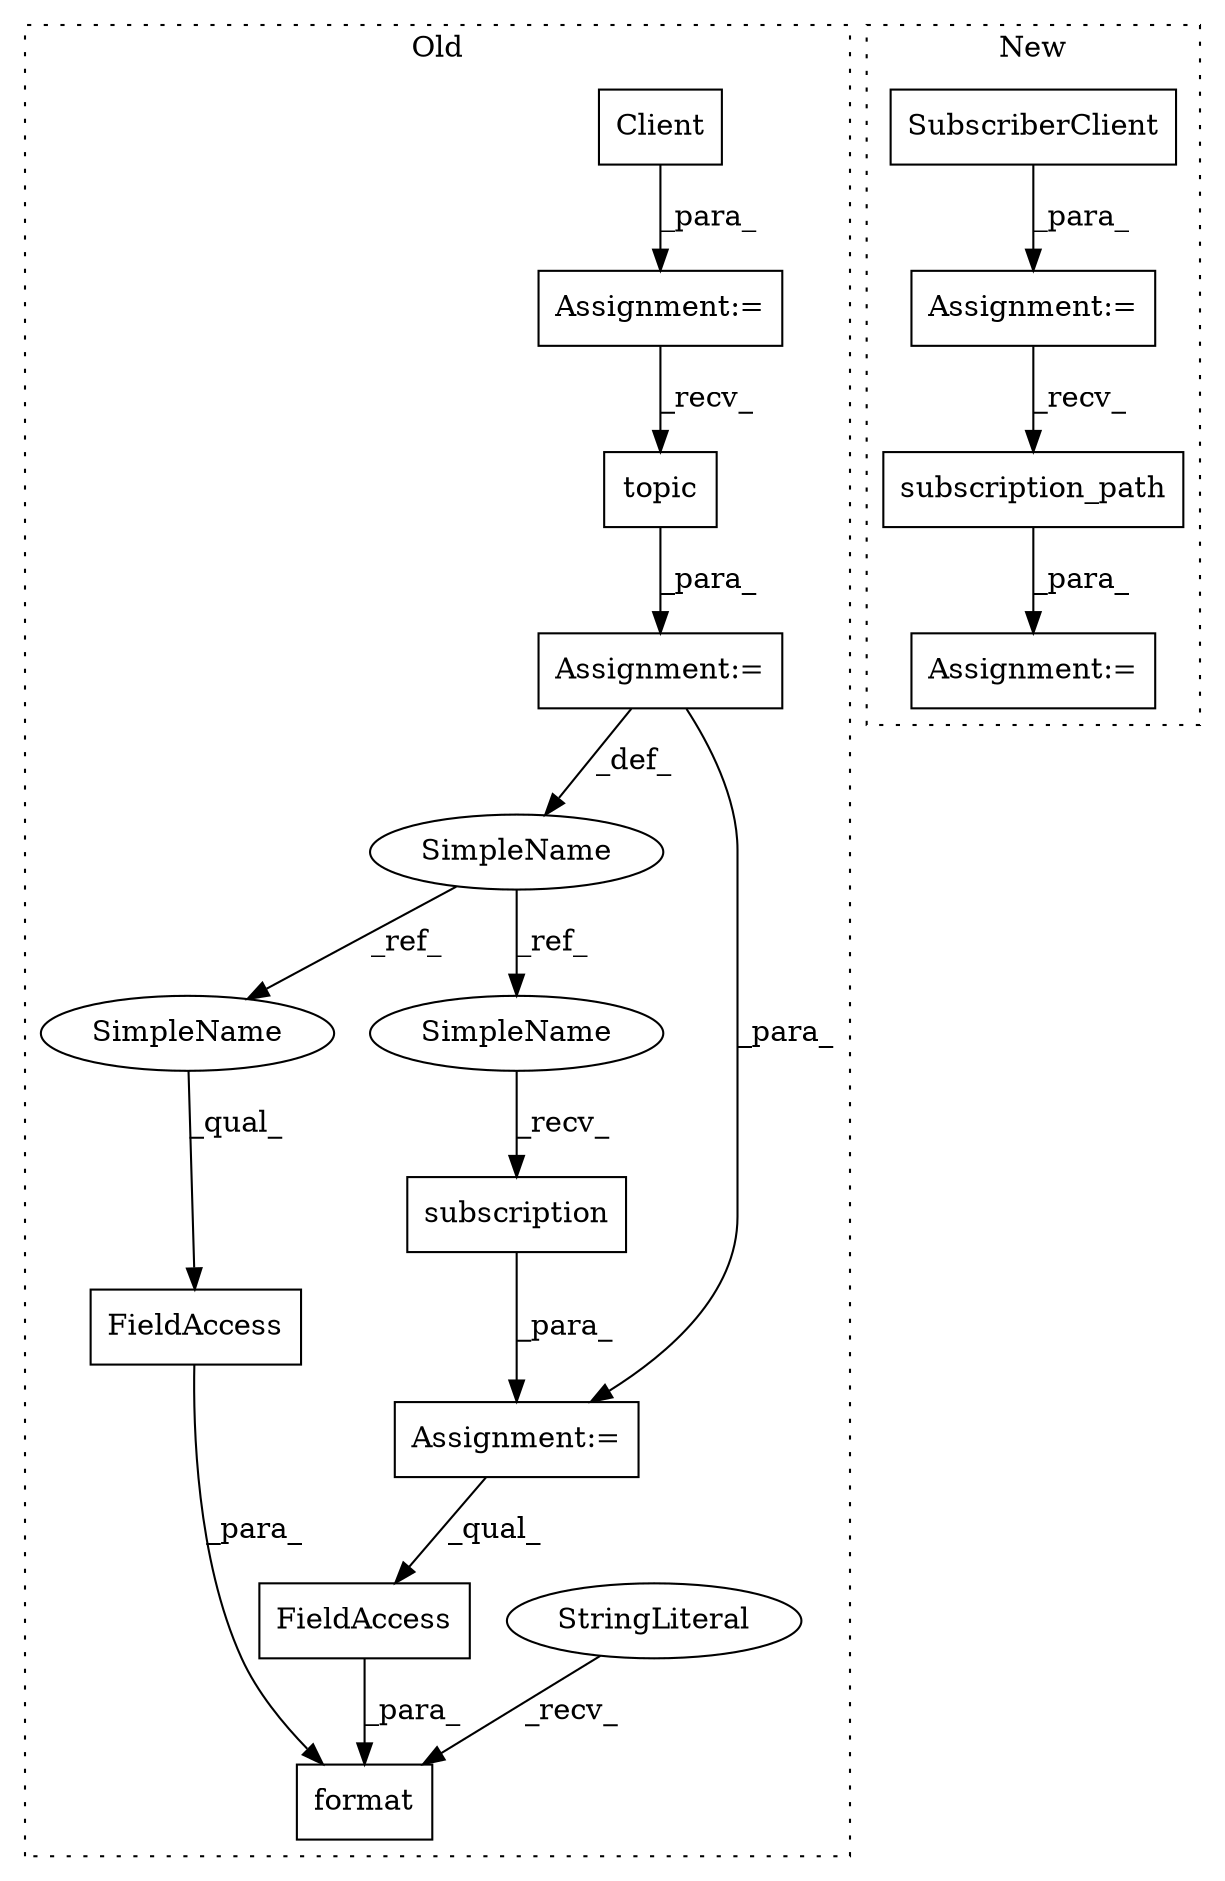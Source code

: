digraph G {
subgraph cluster0 {
1 [label="format" a="32" s="2653,2688" l="7,1" shape="box"];
4 [label="subscription" a="32" s="2275,2305" l="13,1" shape="box"];
5 [label="StringLiteral" a="45" s="2603" l="49" shape="ellipse"];
6 [label="SimpleName" a="42" s="2213" l="5" shape="ellipse"];
7 [label="FieldAccess" a="22" s="2660" l="10" shape="box"];
8 [label="FieldAccess" a="22" s="2671" l="17" shape="box"];
9 [label="topic" a="32" s="2233,2249" l="6,1" shape="box"];
10 [label="Client" a="32" s="2199" l="8" shape="box"];
12 [label="Assignment:=" a="7" s="2191" l="1" shape="box"];
14 [label="Assignment:=" a="7" s="2268" l="1" shape="box"];
15 [label="Assignment:=" a="7" s="2218" l="1" shape="box"];
16 [label="SimpleName" a="42" s="2660" l="5" shape="ellipse"];
17 [label="SimpleName" a="42" s="2269" l="5" shape="ellipse"];
label = "Old";
style="dotted";
}
subgraph cluster1 {
2 [label="SubscriberClient" a="32" s="1904" l="18" shape="box"];
3 [label="subscription_path" a="32" s="1953,1996" l="18,1" shape="box"];
11 [label="Assignment:=" a="7" s="2220" l="1" shape="box"];
13 [label="Assignment:=" a="7" s="1893" l="1" shape="box"];
label = "New";
style="dotted";
}
2 -> 13 [label="_para_"];
3 -> 11 [label="_para_"];
4 -> 14 [label="_para_"];
5 -> 1 [label="_recv_"];
6 -> 16 [label="_ref_"];
6 -> 17 [label="_ref_"];
7 -> 1 [label="_para_"];
8 -> 1 [label="_para_"];
9 -> 15 [label="_para_"];
10 -> 12 [label="_para_"];
12 -> 9 [label="_recv_"];
13 -> 3 [label="_recv_"];
14 -> 8 [label="_qual_"];
15 -> 6 [label="_def_"];
15 -> 14 [label="_para_"];
16 -> 7 [label="_qual_"];
17 -> 4 [label="_recv_"];
}